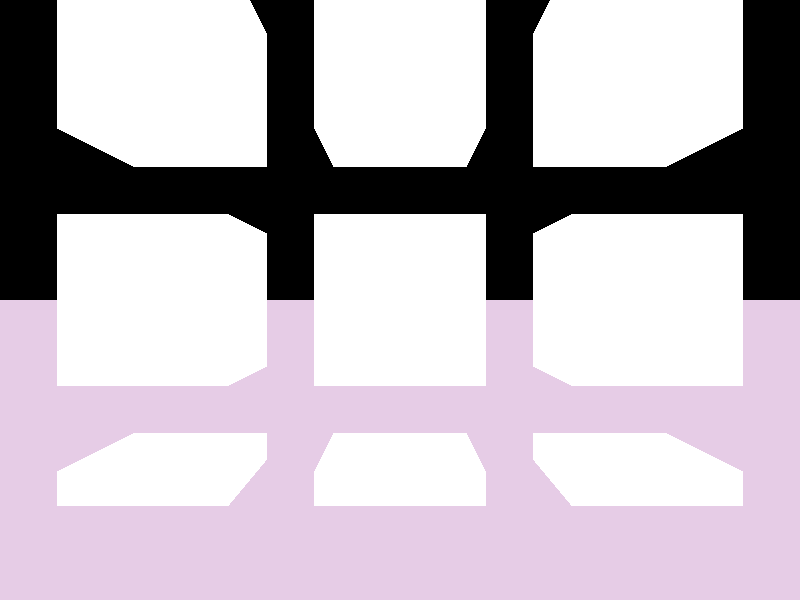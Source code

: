 camera {
  location <0, 0, -15>  
  up <0, 1, 0>  
  right <1.333, 0, 0>  
  look_at <0, 0, 0>  
}

light_source {<10, 10, -10> color rgb <3.5, 3.5, 3.5>}

light_source {<-10, 10, -10> color rgb <1.5, 1.5, 1.5>}

plane { <0, 1, 0>, -12
  pigment { color rgb <0.9, 0.8, 0.9> }
  finish {
     ambient 0.3 diffuse 0.5 specular 0 roughness 0 ior 0 reflection 0.6 refraction 0
  }
  translate <0, 0, 0>
  scale <1, 1, 1>
  rotate <0, 0, 0>
}

box { <-5, -5, 20>, <5, 5, 30>
  pigment { color rgb <1, 1, 1> }
  finish {
     ambient 0.2 diffuse 0.4 specular 0 roughness 0 ior 0 reflection 0.8 refraction 0
  }
  translate <-15, -15, 0>
  scale <1, 1, 1>
  rotate <0, 0, 0>
}

box { <-5, -5, 20>, <5, 5, 30>
  pigment { color rgb <1, 1, 1> }
  finish {
     ambient 0.2 diffuse 0.4 specular 0 roughness 0 ior 0 reflection 0.8 refraction 0
  }
  translate <-15, 0, 0>
  scale <1, 1, 1>
  rotate <0, 0, 0>
}

box { <-5, -5, 20>, <5, 5, 30>
  pigment { color rgb <1, 1, 1> }
  finish {
     ambient 0.2 diffuse 0.4 specular 0 roughness 0 ior 0 reflection 0.8 refraction 0
  }
  translate <-15, 15, 0>
  scale <1, 1, 1>
  rotate <0, 0, 0>
}

box { <-5, -5, 20>, <5, 5, 30>
  pigment { color rgb <1, 1, 1> }
  finish {
     ambient 0.2 diffuse 0.4 specular 0 roughness 0 ior 0 reflection 0.8 refraction 0
  }
  translate <0, -15, 0>
  scale <1, 1, 1>
  rotate <0, 0, 0>
}

box { <-5, -5, 20>, <5, 5, 30>
  pigment { color rgb <1, 1, 1> }
  finish {
     ambient 0.2 diffuse 0.4 specular 0 roughness 0 ior 0 reflection 0.8 refraction 0
  }
  translate <0, 0, 0>
  scale <1, 1, 1>
  rotate <0, 0, 0>
}

box { <-5, -5, 20>, <5, 5, 30>
  pigment { color rgb <1, 1, 1> }
  finish {
     ambient 0.2 diffuse 0.4 specular 0 roughness 0 ior 0 reflection 0.8 refraction 0
  }
  translate <0, 15, 0>
  scale <1, 1, 1>
  rotate <0, 0, 0>
}

box { <-5, -5, 20>, <5, 5, 30>
  pigment { color rgb <1, 1, 1> }
  finish {
     ambient 0.2 diffuse 0.4 specular 0 roughness 0 ior 0 reflection 0.8 refraction 0
  }
  translate <15, -15, 0>
  scale <1, 1, 1>
  rotate <0, 0, 0>
}

box { <-5, -5, 20>, <5, 5, 30>
  pigment { color rgb <1, 1, 1> }
  finish {
     ambient 0.2 diffuse 0.4 specular 0 roughness 0 ior 0 reflection 0.8 refraction 0
  }
  translate <15, 0, 0>
  scale <1, 1, 1>
  rotate <0, 0, 0>
}

box { <-5, -5, 20>, <5, 5, 30>
  pigment { color rgb <1, 1, 1> }
  finish {
     ambient 0.2 diffuse 0.4 specular 0 roughness 0 ior 0 reflection 0.8 refraction 0
  }
  translate <15, 15, 0>
  scale <1, 1, 1>
  rotate <0, 0, 0>
}
